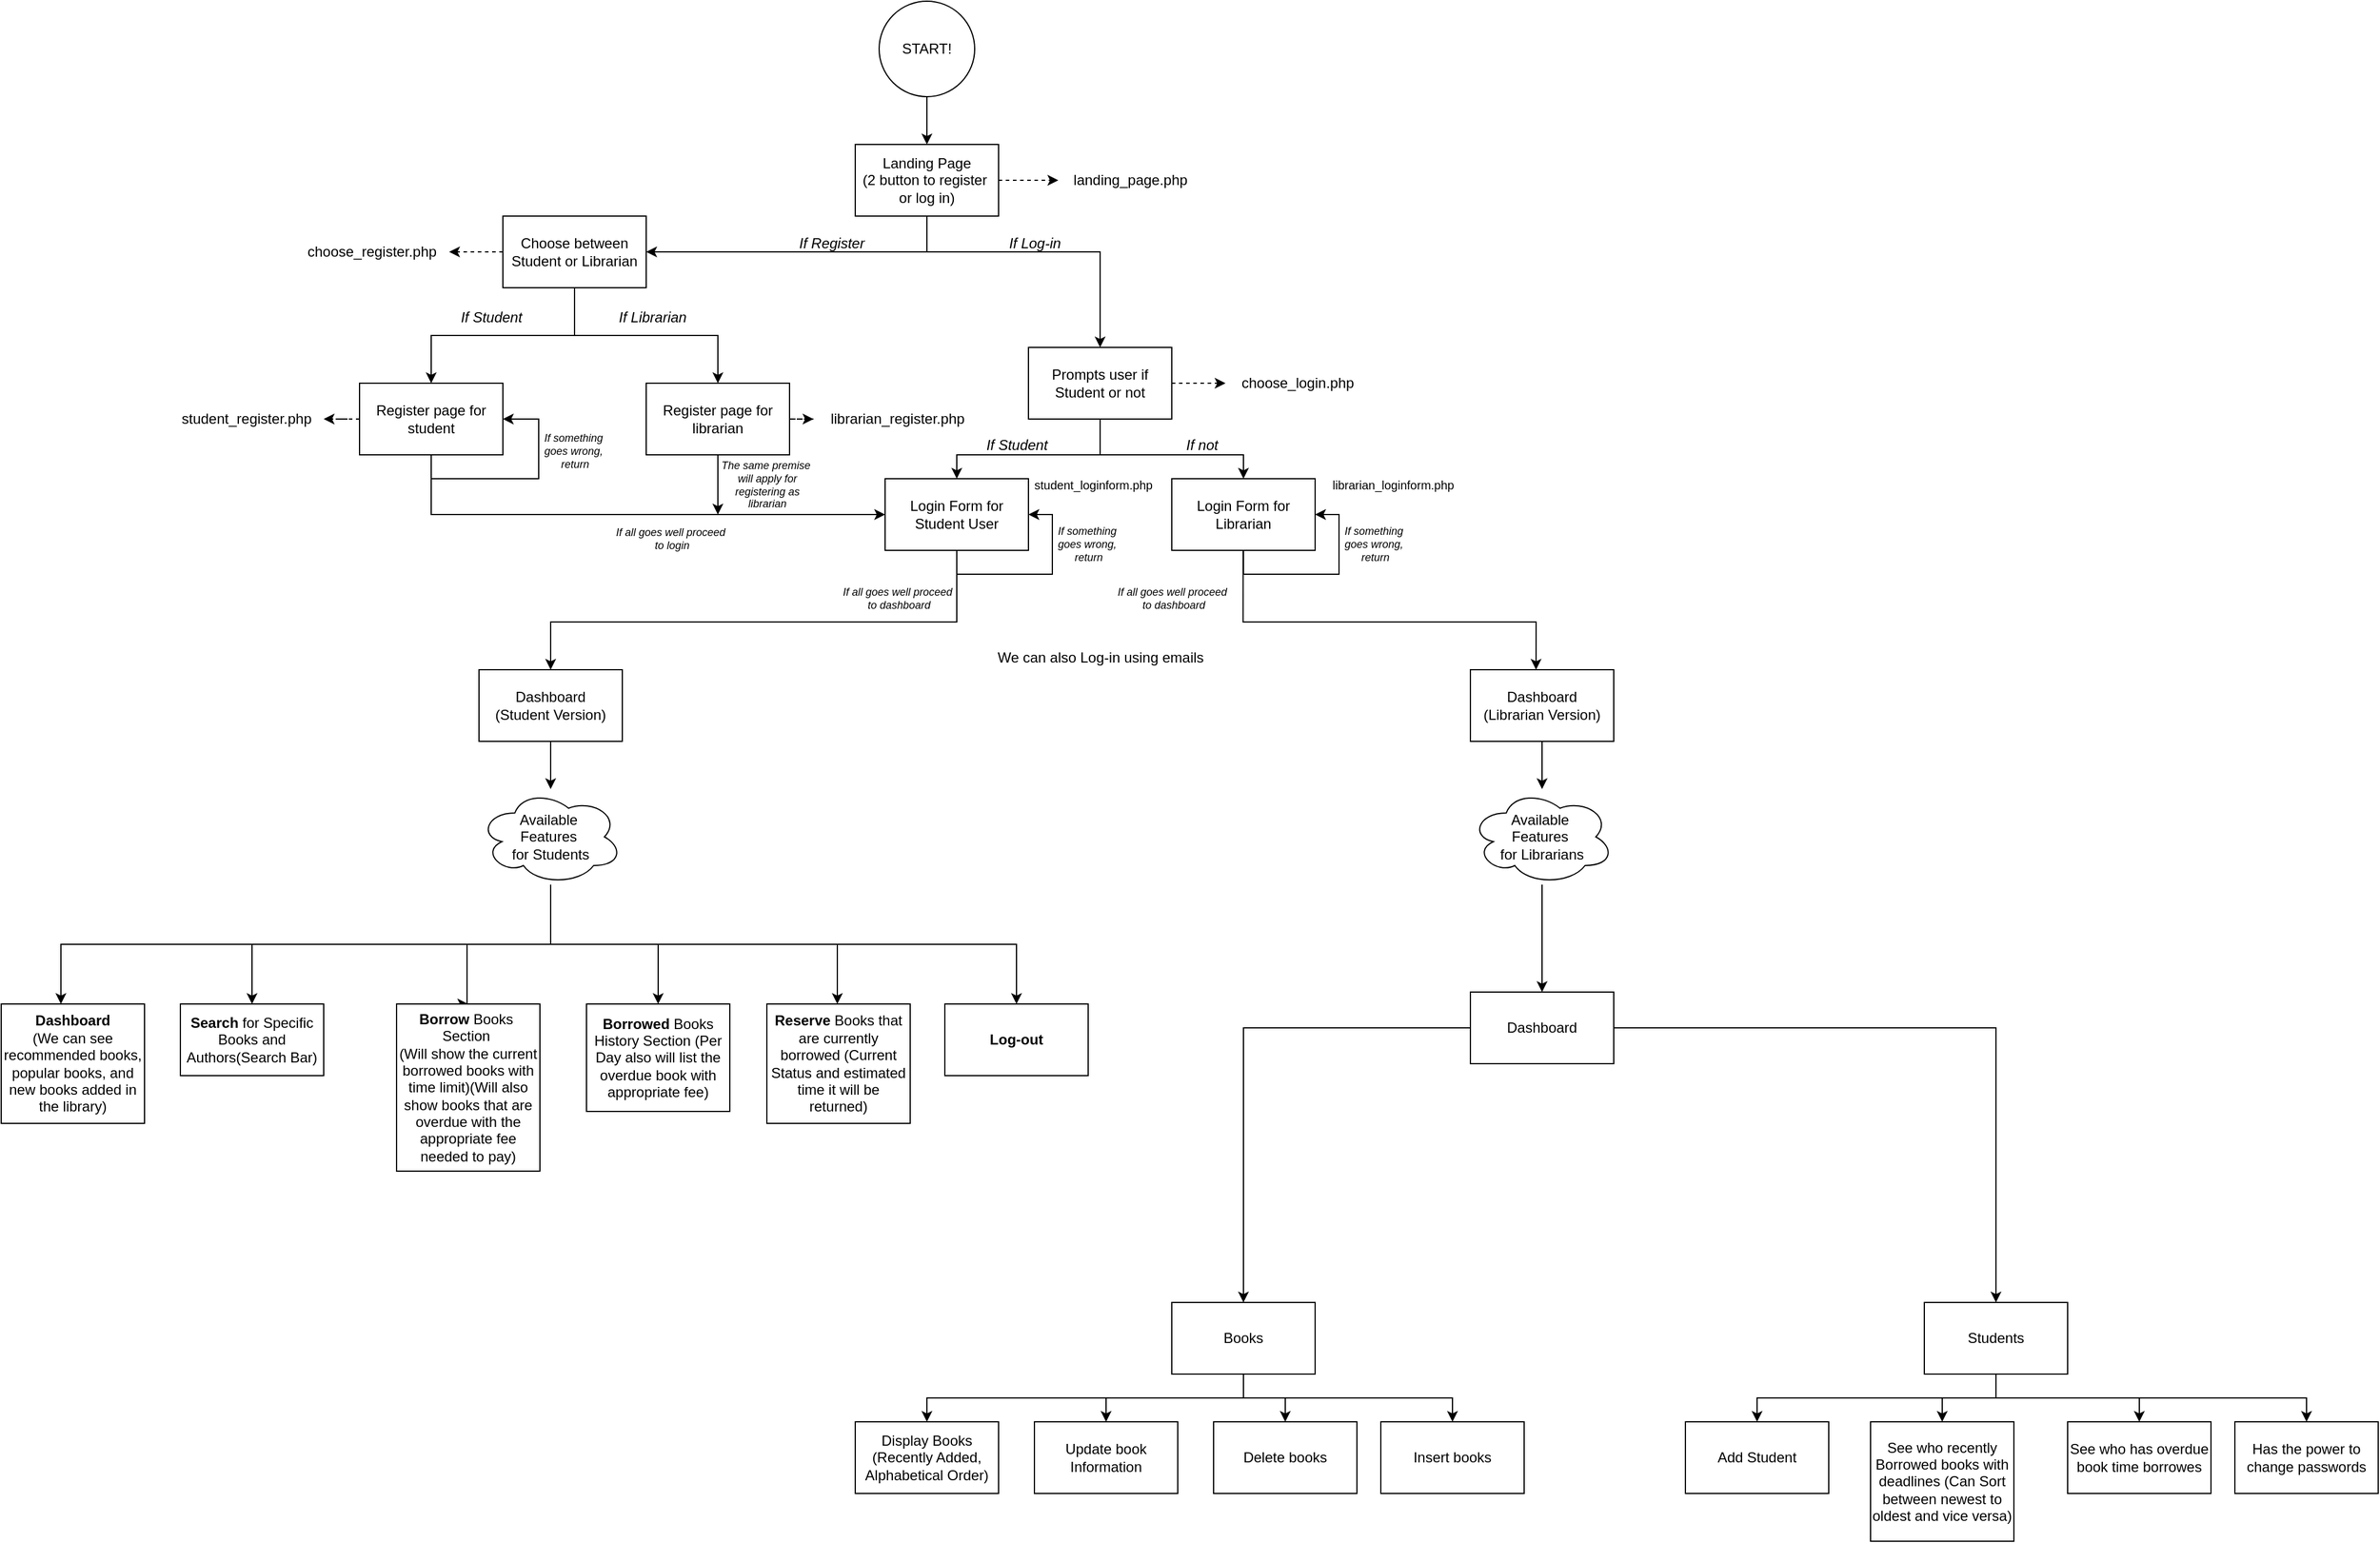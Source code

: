 <mxfile version="24.4.6" type="github">
  <diagram name="Page-1" id="daOz48q7mLsZBS4FevSS">
    <mxGraphModel dx="2440" dy="1025" grid="1" gridSize="10" guides="1" tooltips="1" connect="1" arrows="1" fold="1" page="1" pageScale="1" pageWidth="850" pageHeight="1100" math="0" shadow="0">
      <root>
        <mxCell id="0" />
        <mxCell id="1" parent="0" />
        <mxCell id="rY7omtopvPOVH7R0lRHQ-9" value="" style="edgeStyle=orthogonalEdgeStyle;rounded=0;orthogonalLoop=1;jettySize=auto;html=1;" edge="1" parent="1" source="rY7omtopvPOVH7R0lRHQ-1" target="rY7omtopvPOVH7R0lRHQ-8">
          <mxGeometry relative="1" as="geometry">
            <Array as="points">
              <mxPoint x="425" y="210" />
              <mxPoint x="280" y="210" />
            </Array>
          </mxGeometry>
        </mxCell>
        <mxCell id="rY7omtopvPOVH7R0lRHQ-10" style="edgeStyle=orthogonalEdgeStyle;rounded=0;orthogonalLoop=1;jettySize=auto;html=1;entryX=0.5;entryY=0;entryDx=0;entryDy=0;" edge="1" parent="1" source="rY7omtopvPOVH7R0lRHQ-1" target="rY7omtopvPOVH7R0lRHQ-12">
          <mxGeometry relative="1" as="geometry">
            <mxPoint x="600" y="290" as="targetPoint" />
            <Array as="points">
              <mxPoint x="425" y="210" />
              <mxPoint x="570" y="210" />
            </Array>
          </mxGeometry>
        </mxCell>
        <mxCell id="rY7omtopvPOVH7R0lRHQ-29" value="" style="edgeStyle=orthogonalEdgeStyle;rounded=0;orthogonalLoop=1;jettySize=auto;html=1;dashed=1;" edge="1" parent="1" source="rY7omtopvPOVH7R0lRHQ-1" target="rY7omtopvPOVH7R0lRHQ-28">
          <mxGeometry relative="1" as="geometry" />
        </mxCell>
        <mxCell id="rY7omtopvPOVH7R0lRHQ-1" value="Landing Page&lt;br&gt;&lt;div&gt;(2 button to register&amp;nbsp;&lt;/div&gt;&lt;div&gt;or log in)&lt;/div&gt;" style="rounded=0;whiteSpace=wrap;html=1;" vertex="1" parent="1">
          <mxGeometry x="365" y="120" width="120" height="60" as="geometry" />
        </mxCell>
        <mxCell id="rY7omtopvPOVH7R0lRHQ-7" style="edgeStyle=orthogonalEdgeStyle;rounded=0;orthogonalLoop=1;jettySize=auto;html=1;" edge="1" parent="1" source="rY7omtopvPOVH7R0lRHQ-5" target="rY7omtopvPOVH7R0lRHQ-1">
          <mxGeometry relative="1" as="geometry" />
        </mxCell>
        <mxCell id="rY7omtopvPOVH7R0lRHQ-5" value="START!" style="ellipse;whiteSpace=wrap;html=1;rounded=0;" vertex="1" parent="1">
          <mxGeometry x="385" width="80" height="80" as="geometry" />
        </mxCell>
        <mxCell id="rY7omtopvPOVH7R0lRHQ-23" value="" style="edgeStyle=orthogonalEdgeStyle;rounded=0;orthogonalLoop=1;jettySize=auto;html=1;" edge="1" parent="1" source="rY7omtopvPOVH7R0lRHQ-8" target="rY7omtopvPOVH7R0lRHQ-22">
          <mxGeometry relative="1" as="geometry" />
        </mxCell>
        <mxCell id="rY7omtopvPOVH7R0lRHQ-25" value="" style="edgeStyle=orthogonalEdgeStyle;rounded=0;orthogonalLoop=1;jettySize=auto;html=1;" edge="1" parent="1" source="rY7omtopvPOVH7R0lRHQ-8" target="rY7omtopvPOVH7R0lRHQ-24">
          <mxGeometry relative="1" as="geometry" />
        </mxCell>
        <mxCell id="rY7omtopvPOVH7R0lRHQ-32" value="" style="edgeStyle=orthogonalEdgeStyle;rounded=0;orthogonalLoop=1;jettySize=auto;html=1;dashed=1;" edge="1" parent="1" source="rY7omtopvPOVH7R0lRHQ-8" target="rY7omtopvPOVH7R0lRHQ-30">
          <mxGeometry relative="1" as="geometry" />
        </mxCell>
        <mxCell id="rY7omtopvPOVH7R0lRHQ-8" value="Choose between Student or Librarian" style="whiteSpace=wrap;html=1;rounded=0;" vertex="1" parent="1">
          <mxGeometry x="70" y="180" width="120" height="60" as="geometry" />
        </mxCell>
        <mxCell id="rY7omtopvPOVH7R0lRHQ-17" value="" style="edgeStyle=orthogonalEdgeStyle;rounded=0;orthogonalLoop=1;jettySize=auto;html=1;" edge="1" parent="1" source="rY7omtopvPOVH7R0lRHQ-12" target="rY7omtopvPOVH7R0lRHQ-16">
          <mxGeometry relative="1" as="geometry">
            <Array as="points">
              <mxPoint x="570" y="380" />
              <mxPoint x="450" y="380" />
            </Array>
          </mxGeometry>
        </mxCell>
        <mxCell id="rY7omtopvPOVH7R0lRHQ-38" value="" style="edgeStyle=orthogonalEdgeStyle;rounded=0;orthogonalLoop=1;jettySize=auto;html=1;dashed=1;" edge="1" parent="1" source="rY7omtopvPOVH7R0lRHQ-12" target="rY7omtopvPOVH7R0lRHQ-37">
          <mxGeometry relative="1" as="geometry" />
        </mxCell>
        <mxCell id="rY7omtopvPOVH7R0lRHQ-12" value="Prompts user if Student or not" style="whiteSpace=wrap;html=1;" vertex="1" parent="1">
          <mxGeometry x="510" y="290" width="120" height="60" as="geometry" />
        </mxCell>
        <mxCell id="rY7omtopvPOVH7R0lRHQ-14" value="If Register" style="text;html=1;align=center;verticalAlign=middle;resizable=0;points=[];autosize=1;strokeColor=none;fillColor=none;fontColor=#000000;fontStyle=2" vertex="1" parent="1">
          <mxGeometry x="305" y="188" width="80" height="30" as="geometry" />
        </mxCell>
        <mxCell id="rY7omtopvPOVH7R0lRHQ-15" value="If Log-in" style="text;html=1;align=center;verticalAlign=middle;resizable=0;points=[];autosize=1;strokeColor=none;fillColor=none;fontStyle=2" vertex="1" parent="1">
          <mxGeometry x="480" y="188" width="70" height="30" as="geometry" />
        </mxCell>
        <mxCell id="rY7omtopvPOVH7R0lRHQ-54" value="" style="edgeStyle=orthogonalEdgeStyle;rounded=0;orthogonalLoop=1;jettySize=auto;html=1;entryX=1;entryY=0.5;entryDx=0;entryDy=0;exitX=0.5;exitY=1;exitDx=0;exitDy=0;" edge="1" parent="1" source="rY7omtopvPOVH7R0lRHQ-16" target="rY7omtopvPOVH7R0lRHQ-16">
          <mxGeometry relative="1" as="geometry">
            <mxPoint x="450" y="540.0" as="targetPoint" />
          </mxGeometry>
        </mxCell>
        <mxCell id="rY7omtopvPOVH7R0lRHQ-57" value="" style="edgeStyle=orthogonalEdgeStyle;rounded=0;orthogonalLoop=1;jettySize=auto;html=1;" edge="1" parent="1" source="rY7omtopvPOVH7R0lRHQ-16" target="rY7omtopvPOVH7R0lRHQ-56">
          <mxGeometry relative="1" as="geometry">
            <Array as="points">
              <mxPoint x="450" y="520" />
              <mxPoint x="110" y="520" />
            </Array>
          </mxGeometry>
        </mxCell>
        <mxCell id="rY7omtopvPOVH7R0lRHQ-16" value="Login Form for Student User" style="whiteSpace=wrap;html=1;" vertex="1" parent="1">
          <mxGeometry x="390" y="400" width="120" height="60" as="geometry" />
        </mxCell>
        <mxCell id="rY7omtopvPOVH7R0lRHQ-18" value="If Student" style="text;html=1;align=center;verticalAlign=middle;resizable=0;points=[];autosize=1;strokeColor=none;fillColor=none;fontStyle=2" vertex="1" parent="1">
          <mxGeometry x="465" y="357" width="70" height="30" as="geometry" />
        </mxCell>
        <mxCell id="rY7omtopvPOVH7R0lRHQ-19" value="Login Form for Librarian" style="whiteSpace=wrap;html=1;" vertex="1" parent="1">
          <mxGeometry x="630" y="400" width="120" height="60" as="geometry" />
        </mxCell>
        <mxCell id="rY7omtopvPOVH7R0lRHQ-20" value="" style="edgeStyle=orthogonalEdgeStyle;rounded=0;orthogonalLoop=1;jettySize=auto;html=1;entryX=0.5;entryY=0;entryDx=0;entryDy=0;exitX=0.5;exitY=1;exitDx=0;exitDy=0;" edge="1" parent="1" source="rY7omtopvPOVH7R0lRHQ-12" target="rY7omtopvPOVH7R0lRHQ-19">
          <mxGeometry relative="1" as="geometry">
            <mxPoint x="570" y="350" as="sourcePoint" />
            <mxPoint x="460" y="410" as="targetPoint" />
            <Array as="points">
              <mxPoint x="570" y="380" />
              <mxPoint x="690" y="380" />
            </Array>
          </mxGeometry>
        </mxCell>
        <mxCell id="rY7omtopvPOVH7R0lRHQ-21" value="If not" style="text;html=1;align=center;verticalAlign=middle;resizable=0;points=[];autosize=1;strokeColor=none;fillColor=none;fontStyle=2" vertex="1" parent="1">
          <mxGeometry x="630" y="357" width="50" height="30" as="geometry" />
        </mxCell>
        <mxCell id="rY7omtopvPOVH7R0lRHQ-36" value="" style="edgeStyle=orthogonalEdgeStyle;rounded=0;orthogonalLoop=1;jettySize=auto;html=1;dashed=1;" edge="1" parent="1" source="rY7omtopvPOVH7R0lRHQ-22" target="rY7omtopvPOVH7R0lRHQ-35">
          <mxGeometry relative="1" as="geometry" />
        </mxCell>
        <mxCell id="rY7omtopvPOVH7R0lRHQ-51" style="edgeStyle=orthogonalEdgeStyle;rounded=0;orthogonalLoop=1;jettySize=auto;html=1;" edge="1" parent="1" source="rY7omtopvPOVH7R0lRHQ-22" target="rY7omtopvPOVH7R0lRHQ-50">
          <mxGeometry relative="1" as="geometry">
            <Array as="points">
              <mxPoint x="250" y="420" />
              <mxPoint x="250" y="420" />
            </Array>
          </mxGeometry>
        </mxCell>
        <mxCell id="rY7omtopvPOVH7R0lRHQ-22" value="Register page for librarian" style="whiteSpace=wrap;html=1;rounded=0;" vertex="1" parent="1">
          <mxGeometry x="190" y="320" width="120" height="60" as="geometry" />
        </mxCell>
        <mxCell id="rY7omtopvPOVH7R0lRHQ-34" value="" style="edgeStyle=orthogonalEdgeStyle;rounded=0;orthogonalLoop=1;jettySize=auto;html=1;dashed=1;" edge="1" parent="1" source="rY7omtopvPOVH7R0lRHQ-24" target="rY7omtopvPOVH7R0lRHQ-33">
          <mxGeometry relative="1" as="geometry" />
        </mxCell>
        <mxCell id="rY7omtopvPOVH7R0lRHQ-42" value="" style="edgeStyle=orthogonalEdgeStyle;rounded=0;orthogonalLoop=1;jettySize=auto;html=1;entryX=1;entryY=0.5;entryDx=0;entryDy=0;exitX=0.5;exitY=1;exitDx=0;exitDy=0;" edge="1" parent="1" target="rY7omtopvPOVH7R0lRHQ-24">
          <mxGeometry relative="1" as="geometry">
            <mxPoint x="19.99" y="379.99" as="sourcePoint" />
            <mxPoint x="79.99" y="349.99" as="targetPoint" />
            <Array as="points">
              <mxPoint x="10" y="380" />
              <mxPoint x="10" y="400" />
              <mxPoint x="100" y="400" />
              <mxPoint x="100" y="350" />
            </Array>
          </mxGeometry>
        </mxCell>
        <mxCell id="rY7omtopvPOVH7R0lRHQ-49" value="" style="edgeStyle=orthogonalEdgeStyle;rounded=0;orthogonalLoop=1;jettySize=auto;html=1;entryX=0;entryY=0.5;entryDx=0;entryDy=0;exitX=0.5;exitY=1;exitDx=0;exitDy=0;" edge="1" parent="1" source="rY7omtopvPOVH7R0lRHQ-24" target="rY7omtopvPOVH7R0lRHQ-16">
          <mxGeometry relative="1" as="geometry">
            <mxPoint x="10" y="470" as="targetPoint" />
          </mxGeometry>
        </mxCell>
        <mxCell id="rY7omtopvPOVH7R0lRHQ-24" value="Register page for student" style="whiteSpace=wrap;html=1;rounded=0;" vertex="1" parent="1">
          <mxGeometry x="-50" y="320" width="120" height="60" as="geometry" />
        </mxCell>
        <mxCell id="rY7omtopvPOVH7R0lRHQ-26" value="If Student" style="text;html=1;align=center;verticalAlign=middle;resizable=0;points=[];autosize=1;strokeColor=none;fillColor=none;fontStyle=2" vertex="1" parent="1">
          <mxGeometry x="25" y="250" width="70" height="30" as="geometry" />
        </mxCell>
        <mxCell id="rY7omtopvPOVH7R0lRHQ-27" value="If Librarian" style="text;html=1;align=center;verticalAlign=middle;resizable=0;points=[];autosize=1;strokeColor=none;fillColor=none;fontStyle=2" vertex="1" parent="1">
          <mxGeometry x="155" y="250" width="80" height="30" as="geometry" />
        </mxCell>
        <mxCell id="rY7omtopvPOVH7R0lRHQ-28" value="landing_page.php" style="text;html=1;align=center;verticalAlign=middle;resizable=0;points=[];autosize=1;strokeColor=none;fillColor=none;" vertex="1" parent="1">
          <mxGeometry x="535" y="135" width="120" height="30" as="geometry" />
        </mxCell>
        <mxCell id="rY7omtopvPOVH7R0lRHQ-30" value="choose_register.php" style="text;html=1;align=center;verticalAlign=middle;resizable=0;points=[];autosize=1;strokeColor=none;fillColor=none;" vertex="1" parent="1">
          <mxGeometry x="-105" y="195" width="130" height="30" as="geometry" />
        </mxCell>
        <mxCell id="rY7omtopvPOVH7R0lRHQ-33" value="student_register.php" style="text;html=1;align=center;verticalAlign=middle;resizable=0;points=[];autosize=1;strokeColor=none;fillColor=none;" vertex="1" parent="1">
          <mxGeometry x="-210" y="335" width="130" height="30" as="geometry" />
        </mxCell>
        <mxCell id="rY7omtopvPOVH7R0lRHQ-35" value="librarian_register.php" style="text;html=1;align=center;verticalAlign=middle;resizable=0;points=[];autosize=1;strokeColor=none;fillColor=none;" vertex="1" parent="1">
          <mxGeometry x="330" y="335" width="140" height="30" as="geometry" />
        </mxCell>
        <mxCell id="rY7omtopvPOVH7R0lRHQ-37" value="choose_login.php" style="text;html=1;align=center;verticalAlign=middle;resizable=0;points=[];autosize=1;strokeColor=none;fillColor=none;" vertex="1" parent="1">
          <mxGeometry x="675" y="305" width="120" height="30" as="geometry" />
        </mxCell>
        <mxCell id="rY7omtopvPOVH7R0lRHQ-44" value="&lt;div&gt;&lt;i style=&quot;font-size: 9px;&quot;&gt;If something&amp;nbsp;&lt;/i&gt;&lt;/div&gt;&lt;div&gt;&lt;i style=&quot;font-size: 9px;&quot;&gt;goes wrong,&amp;nbsp;&lt;/i&gt;&lt;/div&gt;&lt;div&gt;&lt;i style=&quot;font-size: 9px;&quot;&gt;return&lt;br&gt;&lt;/i&gt;&lt;/div&gt;" style="text;html=1;align=center;verticalAlign=middle;resizable=0;points=[];autosize=1;strokeColor=none;fillColor=none;fontSize=9;" vertex="1" parent="1">
          <mxGeometry x="90" y="352" width="80" height="50" as="geometry" />
        </mxCell>
        <mxCell id="rY7omtopvPOVH7R0lRHQ-50" value="&lt;div&gt;If all goes well proceed&lt;/div&gt;&lt;div&gt;&amp;nbsp;to login&lt;/div&gt;" style="text;html=1;align=center;verticalAlign=middle;resizable=0;points=[];autosize=1;strokeColor=none;fillColor=none;fontSize=9;fontStyle=2" vertex="1" parent="1">
          <mxGeometry x="150" y="430" width="120" height="40" as="geometry" />
        </mxCell>
        <mxCell id="rY7omtopvPOVH7R0lRHQ-52" value="&lt;div&gt;The same premise&amp;nbsp;&lt;/div&gt;&lt;div&gt;will apply for&lt;/div&gt;&lt;div&gt;&amp;nbsp;registering as&amp;nbsp;&lt;/div&gt;&lt;div&gt;librarian&lt;/div&gt;" style="text;html=1;align=center;verticalAlign=middle;resizable=0;points=[];autosize=1;strokeColor=none;fillColor=none;fontSize=9;fontStyle=2" vertex="1" parent="1">
          <mxGeometry x="241" y="375" width="100" height="60" as="geometry" />
        </mxCell>
        <mxCell id="rY7omtopvPOVH7R0lRHQ-55" value="&lt;div&gt;&lt;i style=&quot;font-size: 9px;&quot;&gt;If something&amp;nbsp;&lt;/i&gt;&lt;/div&gt;&lt;div&gt;&lt;i style=&quot;font-size: 9px;&quot;&gt;goes wrong,&amp;nbsp;&lt;/i&gt;&lt;/div&gt;&lt;div&gt;&lt;i style=&quot;font-size: 9px;&quot;&gt;return&lt;br&gt;&lt;/i&gt;&lt;/div&gt;" style="text;html=1;align=center;verticalAlign=middle;resizable=0;points=[];autosize=1;strokeColor=none;fillColor=none;fontSize=9;" vertex="1" parent="1">
          <mxGeometry x="520" y="430" width="80" height="50" as="geometry" />
        </mxCell>
        <mxCell id="rY7omtopvPOVH7R0lRHQ-71" value="" style="edgeStyle=orthogonalEdgeStyle;rounded=0;orthogonalLoop=1;jettySize=auto;html=1;" edge="1" parent="1" source="rY7omtopvPOVH7R0lRHQ-56" target="rY7omtopvPOVH7R0lRHQ-70">
          <mxGeometry relative="1" as="geometry" />
        </mxCell>
        <mxCell id="rY7omtopvPOVH7R0lRHQ-56" value="Dashboard&lt;br&gt;(Student Version)" style="whiteSpace=wrap;html=1;" vertex="1" parent="1">
          <mxGeometry x="50" y="560" width="120" height="60" as="geometry" />
        </mxCell>
        <mxCell id="rY7omtopvPOVH7R0lRHQ-58" value="&lt;div&gt;If all goes well proceed&lt;/div&gt;&lt;div&gt;&amp;nbsp;to dashboard&lt;br&gt;&lt;/div&gt;" style="text;html=1;align=center;verticalAlign=middle;resizable=0;points=[];autosize=1;strokeColor=none;fillColor=none;fontSize=9;fontStyle=2" vertex="1" parent="1">
          <mxGeometry x="340" y="480" width="120" height="40" as="geometry" />
        </mxCell>
        <mxCell id="rY7omtopvPOVH7R0lRHQ-59" value="" style="edgeStyle=orthogonalEdgeStyle;rounded=0;orthogonalLoop=1;jettySize=auto;html=1;entryX=1;entryY=0.5;entryDx=0;entryDy=0;exitX=0.5;exitY=1;exitDx=0;exitDy=0;" edge="1" parent="1" source="rY7omtopvPOVH7R0lRHQ-19" target="rY7omtopvPOVH7R0lRHQ-19">
          <mxGeometry relative="1" as="geometry">
            <mxPoint x="704.76" y="479.51" as="sourcePoint" />
            <mxPoint x="764.76" y="449.51" as="targetPoint" />
          </mxGeometry>
        </mxCell>
        <mxCell id="rY7omtopvPOVH7R0lRHQ-60" value="&lt;div&gt;&lt;i style=&quot;font-size: 9px;&quot;&gt;If something&amp;nbsp;&lt;/i&gt;&lt;/div&gt;&lt;div&gt;&lt;i style=&quot;font-size: 9px;&quot;&gt;goes wrong,&amp;nbsp;&lt;/i&gt;&lt;/div&gt;&lt;div&gt;&lt;i style=&quot;font-size: 9px;&quot;&gt;return&lt;br&gt;&lt;/i&gt;&lt;/div&gt;" style="text;html=1;align=center;verticalAlign=middle;resizable=0;points=[];autosize=1;strokeColor=none;fillColor=none;fontSize=9;" vertex="1" parent="1">
          <mxGeometry x="760" y="430" width="80" height="50" as="geometry" />
        </mxCell>
        <mxCell id="rY7omtopvPOVH7R0lRHQ-73" value="" style="edgeStyle=orthogonalEdgeStyle;rounded=0;orthogonalLoop=1;jettySize=auto;html=1;" edge="1" parent="1" source="rY7omtopvPOVH7R0lRHQ-61" target="rY7omtopvPOVH7R0lRHQ-72">
          <mxGeometry relative="1" as="geometry" />
        </mxCell>
        <mxCell id="rY7omtopvPOVH7R0lRHQ-61" value="Dashboard&lt;br&gt;(Librarian Version)" style="whiteSpace=wrap;html=1;" vertex="1" parent="1">
          <mxGeometry x="880" y="560" width="120" height="60" as="geometry" />
        </mxCell>
        <mxCell id="rY7omtopvPOVH7R0lRHQ-62" value="" style="edgeStyle=orthogonalEdgeStyle;rounded=0;orthogonalLoop=1;jettySize=auto;html=1;entryX=0.458;entryY=0;entryDx=0;entryDy=0;entryPerimeter=0;" edge="1" parent="1" target="rY7omtopvPOVH7R0lRHQ-61">
          <mxGeometry relative="1" as="geometry">
            <mxPoint x="689.74" y="460" as="sourcePoint" />
            <mxPoint x="689.74" y="540" as="targetPoint" />
            <Array as="points">
              <mxPoint x="690" y="520" />
              <mxPoint x="935" y="520" />
            </Array>
          </mxGeometry>
        </mxCell>
        <mxCell id="rY7omtopvPOVH7R0lRHQ-63" value="&lt;div&gt;If all goes well proceed&lt;/div&gt;&lt;div&gt;&amp;nbsp;to dashboard&lt;br&gt;&lt;/div&gt;" style="text;html=1;align=center;verticalAlign=middle;resizable=0;points=[];autosize=1;strokeColor=none;fillColor=none;fontSize=9;fontStyle=2" vertex="1" parent="1">
          <mxGeometry x="570" y="480" width="120" height="40" as="geometry" />
        </mxCell>
        <mxCell id="rY7omtopvPOVH7R0lRHQ-66" value="&lt;div style=&quot;font-size: 10px;&quot;&gt;student_loginform.php&lt;/div&gt;" style="text;html=1;align=center;verticalAlign=middle;resizable=0;points=[];autosize=1;strokeColor=none;fillColor=none;fontSize=10;" vertex="1" parent="1">
          <mxGeometry x="504" y="390" width="120" height="30" as="geometry" />
        </mxCell>
        <mxCell id="rY7omtopvPOVH7R0lRHQ-67" value="&lt;div style=&quot;font-size: 10px;&quot;&gt;librarian_loginform.php&lt;/div&gt;" style="text;html=1;align=center;verticalAlign=middle;resizable=0;points=[];autosize=1;strokeColor=none;fillColor=none;fontSize=10;" vertex="1" parent="1">
          <mxGeometry x="750" y="390" width="130" height="30" as="geometry" />
        </mxCell>
        <mxCell id="rY7omtopvPOVH7R0lRHQ-75" value="" style="edgeStyle=orthogonalEdgeStyle;rounded=0;orthogonalLoop=1;jettySize=auto;html=1;" edge="1" parent="1" source="rY7omtopvPOVH7R0lRHQ-70" target="rY7omtopvPOVH7R0lRHQ-74">
          <mxGeometry relative="1" as="geometry">
            <Array as="points">
              <mxPoint x="110" y="790" />
              <mxPoint x="-300" y="790" />
            </Array>
          </mxGeometry>
        </mxCell>
        <mxCell id="rY7omtopvPOVH7R0lRHQ-77" value="" style="edgeStyle=orthogonalEdgeStyle;rounded=0;orthogonalLoop=1;jettySize=auto;html=1;" edge="1" parent="1" source="rY7omtopvPOVH7R0lRHQ-70" target="rY7omtopvPOVH7R0lRHQ-76">
          <mxGeometry relative="1" as="geometry">
            <Array as="points">
              <mxPoint x="110" y="790" />
              <mxPoint x="-140" y="790" />
            </Array>
          </mxGeometry>
        </mxCell>
        <mxCell id="rY7omtopvPOVH7R0lRHQ-81" value="" style="edgeStyle=orthogonalEdgeStyle;rounded=0;orthogonalLoop=1;jettySize=auto;html=1;entryX=0.5;entryY=0;entryDx=0;entryDy=0;" edge="1" parent="1" source="rY7omtopvPOVH7R0lRHQ-70" target="rY7omtopvPOVH7R0lRHQ-78">
          <mxGeometry relative="1" as="geometry">
            <Array as="points">
              <mxPoint x="110" y="790" />
              <mxPoint x="40" y="790" />
              <mxPoint x="40" y="840" />
            </Array>
          </mxGeometry>
        </mxCell>
        <mxCell id="rY7omtopvPOVH7R0lRHQ-85" value="" style="edgeStyle=orthogonalEdgeStyle;rounded=0;orthogonalLoop=1;jettySize=auto;html=1;" edge="1" parent="1" source="rY7omtopvPOVH7R0lRHQ-70" target="rY7omtopvPOVH7R0lRHQ-84">
          <mxGeometry relative="1" as="geometry">
            <Array as="points">
              <mxPoint x="110" y="790" />
              <mxPoint x="350" y="790" />
            </Array>
          </mxGeometry>
        </mxCell>
        <mxCell id="rY7omtopvPOVH7R0lRHQ-86" value="" style="edgeStyle=orthogonalEdgeStyle;rounded=0;orthogonalLoop=1;jettySize=auto;html=1;" edge="1" parent="1" source="rY7omtopvPOVH7R0lRHQ-70" target="rY7omtopvPOVH7R0lRHQ-82">
          <mxGeometry relative="1" as="geometry" />
        </mxCell>
        <mxCell id="rY7omtopvPOVH7R0lRHQ-88" value="" style="edgeStyle=orthogonalEdgeStyle;rounded=0;orthogonalLoop=1;jettySize=auto;html=1;" edge="1" parent="1" source="rY7omtopvPOVH7R0lRHQ-70" target="rY7omtopvPOVH7R0lRHQ-87">
          <mxGeometry relative="1" as="geometry">
            <Array as="points">
              <mxPoint x="110" y="790" />
              <mxPoint x="500" y="790" />
            </Array>
          </mxGeometry>
        </mxCell>
        <mxCell id="rY7omtopvPOVH7R0lRHQ-70" value="&lt;div&gt;Available&amp;nbsp;&lt;/div&gt;&lt;div&gt;Features&amp;nbsp;&lt;/div&gt;&lt;div&gt;for Students&lt;/div&gt;" style="ellipse;shape=cloud;whiteSpace=wrap;html=1;" vertex="1" parent="1">
          <mxGeometry x="50" y="660" width="120" height="80" as="geometry" />
        </mxCell>
        <mxCell id="rY7omtopvPOVH7R0lRHQ-94" value="" style="edgeStyle=orthogonalEdgeStyle;rounded=0;orthogonalLoop=1;jettySize=auto;html=1;" edge="1" parent="1" source="rY7omtopvPOVH7R0lRHQ-72">
          <mxGeometry relative="1" as="geometry">
            <mxPoint x="940" y="830" as="targetPoint" />
          </mxGeometry>
        </mxCell>
        <mxCell id="rY7omtopvPOVH7R0lRHQ-72" value="&lt;div&gt;Available&amp;nbsp;&lt;/div&gt;&lt;div&gt;Features&amp;nbsp;&lt;/div&gt;&lt;div&gt;for Librarians&lt;/div&gt;" style="ellipse;shape=cloud;whiteSpace=wrap;html=1;" vertex="1" parent="1">
          <mxGeometry x="880" y="660" width="120" height="80" as="geometry" />
        </mxCell>
        <mxCell id="rY7omtopvPOVH7R0lRHQ-74" value="&lt;b&gt;Dashboard&lt;/b&gt;&lt;br&gt;(We can see recommended books, popular books, and new books added in the library)" style="whiteSpace=wrap;html=1;" vertex="1" parent="1">
          <mxGeometry x="-350" y="840" width="120" height="100" as="geometry" />
        </mxCell>
        <mxCell id="rY7omtopvPOVH7R0lRHQ-76" value="&lt;b&gt;Search&lt;/b&gt; for Specific Books and Authors(Search Bar)" style="whiteSpace=wrap;html=1;" vertex="1" parent="1">
          <mxGeometry x="-200" y="840" width="120" height="60" as="geometry" />
        </mxCell>
        <mxCell id="rY7omtopvPOVH7R0lRHQ-78" value="&lt;div&gt;&lt;b&gt;Borrow&lt;/b&gt; Books&amp;nbsp;&lt;/div&gt;&lt;div&gt;Section&amp;nbsp;&lt;/div&gt;&lt;div&gt;(Will show the current borrowed books with time limit)(Will also show books that are overdue with the appropriate fee needed to pay)&lt;br&gt;&lt;/div&gt;" style="whiteSpace=wrap;html=1;" vertex="1" parent="1">
          <mxGeometry x="-19" y="840" width="120" height="140" as="geometry" />
        </mxCell>
        <mxCell id="rY7omtopvPOVH7R0lRHQ-82" value="&lt;b&gt;Borrowed&lt;/b&gt; Books &lt;br&gt;History Section (Per Day also will list the overdue book with appropriate fee)" style="whiteSpace=wrap;html=1;" vertex="1" parent="1">
          <mxGeometry x="140" y="840" width="120" height="90" as="geometry" />
        </mxCell>
        <mxCell id="rY7omtopvPOVH7R0lRHQ-84" value="&lt;b&gt;Reserve&lt;/b&gt; Books that&lt;br&gt;are currently borrowed (Current Status and estimated time it will be returned)" style="whiteSpace=wrap;html=1;" vertex="1" parent="1">
          <mxGeometry x="291" y="840" width="120" height="100" as="geometry" />
        </mxCell>
        <mxCell id="rY7omtopvPOVH7R0lRHQ-87" value="&lt;b&gt;Log-out&lt;/b&gt;" style="whiteSpace=wrap;html=1;" vertex="1" parent="1">
          <mxGeometry x="440" y="840" width="120" height="60" as="geometry" />
        </mxCell>
        <mxCell id="rY7omtopvPOVH7R0lRHQ-104" style="edgeStyle=orthogonalEdgeStyle;rounded=0;orthogonalLoop=1;jettySize=auto;html=1;entryX=0.5;entryY=0;entryDx=0;entryDy=0;" edge="1" parent="1" source="rY7omtopvPOVH7R0lRHQ-90" target="rY7omtopvPOVH7R0lRHQ-99">
          <mxGeometry relative="1" as="geometry" />
        </mxCell>
        <mxCell id="rY7omtopvPOVH7R0lRHQ-105" style="edgeStyle=orthogonalEdgeStyle;rounded=0;orthogonalLoop=1;jettySize=auto;html=1;entryX=0.5;entryY=0;entryDx=0;entryDy=0;" edge="1" parent="1" source="rY7omtopvPOVH7R0lRHQ-90" target="rY7omtopvPOVH7R0lRHQ-100">
          <mxGeometry relative="1" as="geometry" />
        </mxCell>
        <mxCell id="rY7omtopvPOVH7R0lRHQ-90" value="&lt;div&gt;Dashboard&lt;/div&gt;" style="whiteSpace=wrap;html=1;" vertex="1" parent="1">
          <mxGeometry x="880" y="830" width="120" height="60" as="geometry" />
        </mxCell>
        <mxCell id="rY7omtopvPOVH7R0lRHQ-95" value="Add Student" style="whiteSpace=wrap;html=1;" vertex="1" parent="1">
          <mxGeometry x="1060" y="1190" width="120" height="60" as="geometry" />
        </mxCell>
        <mxCell id="rY7omtopvPOVH7R0lRHQ-97" value="Update book Information " style="whiteSpace=wrap;html=1;" vertex="1" parent="1">
          <mxGeometry x="515" y="1190" width="120" height="60" as="geometry" />
        </mxCell>
        <mxCell id="rY7omtopvPOVH7R0lRHQ-106" style="edgeStyle=orthogonalEdgeStyle;rounded=0;orthogonalLoop=1;jettySize=auto;html=1;entryX=0.5;entryY=0;entryDx=0;entryDy=0;" edge="1" parent="1" source="rY7omtopvPOVH7R0lRHQ-99" target="rY7omtopvPOVH7R0lRHQ-101">
          <mxGeometry relative="1" as="geometry">
            <Array as="points">
              <mxPoint x="690" y="1170" />
              <mxPoint x="425" y="1170" />
            </Array>
          </mxGeometry>
        </mxCell>
        <mxCell id="rY7omtopvPOVH7R0lRHQ-107" style="edgeStyle=orthogonalEdgeStyle;rounded=0;orthogonalLoop=1;jettySize=auto;html=1;entryX=0.5;entryY=0;entryDx=0;entryDy=0;" edge="1" parent="1" source="rY7omtopvPOVH7R0lRHQ-99" target="rY7omtopvPOVH7R0lRHQ-97">
          <mxGeometry relative="1" as="geometry" />
        </mxCell>
        <mxCell id="rY7omtopvPOVH7R0lRHQ-108" style="edgeStyle=orthogonalEdgeStyle;rounded=0;orthogonalLoop=1;jettySize=auto;html=1;entryX=0.5;entryY=0;entryDx=0;entryDy=0;" edge="1" parent="1" source="rY7omtopvPOVH7R0lRHQ-99" target="rY7omtopvPOVH7R0lRHQ-102">
          <mxGeometry relative="1" as="geometry" />
        </mxCell>
        <mxCell id="rY7omtopvPOVH7R0lRHQ-109" style="edgeStyle=orthogonalEdgeStyle;rounded=0;orthogonalLoop=1;jettySize=auto;html=1;" edge="1" parent="1" source="rY7omtopvPOVH7R0lRHQ-99" target="rY7omtopvPOVH7R0lRHQ-103">
          <mxGeometry relative="1" as="geometry">
            <Array as="points">
              <mxPoint x="690" y="1170" />
              <mxPoint x="865" y="1170" />
            </Array>
          </mxGeometry>
        </mxCell>
        <mxCell id="rY7omtopvPOVH7R0lRHQ-99" value="Books" style="whiteSpace=wrap;html=1;" vertex="1" parent="1">
          <mxGeometry x="630" y="1090" width="120" height="60" as="geometry" />
        </mxCell>
        <mxCell id="rY7omtopvPOVH7R0lRHQ-110" style="edgeStyle=orthogonalEdgeStyle;rounded=0;orthogonalLoop=1;jettySize=auto;html=1;entryX=0.5;entryY=0;entryDx=0;entryDy=0;" edge="1" parent="1" source="rY7omtopvPOVH7R0lRHQ-100" target="rY7omtopvPOVH7R0lRHQ-95">
          <mxGeometry relative="1" as="geometry">
            <Array as="points">
              <mxPoint x="1320" y="1170" />
              <mxPoint x="1120" y="1170" />
            </Array>
          </mxGeometry>
        </mxCell>
        <mxCell id="rY7omtopvPOVH7R0lRHQ-112" style="edgeStyle=orthogonalEdgeStyle;rounded=0;orthogonalLoop=1;jettySize=auto;html=1;entryX=0.5;entryY=0;entryDx=0;entryDy=0;" edge="1" parent="1" source="rY7omtopvPOVH7R0lRHQ-100" target="rY7omtopvPOVH7R0lRHQ-111">
          <mxGeometry relative="1" as="geometry" />
        </mxCell>
        <mxCell id="rY7omtopvPOVH7R0lRHQ-114" style="edgeStyle=orthogonalEdgeStyle;rounded=0;orthogonalLoop=1;jettySize=auto;html=1;entryX=0.5;entryY=0;entryDx=0;entryDy=0;" edge="1" parent="1" source="rY7omtopvPOVH7R0lRHQ-100" target="rY7omtopvPOVH7R0lRHQ-113">
          <mxGeometry relative="1" as="geometry" />
        </mxCell>
        <mxCell id="rY7omtopvPOVH7R0lRHQ-115" style="edgeStyle=orthogonalEdgeStyle;rounded=0;orthogonalLoop=1;jettySize=auto;html=1;entryX=0.5;entryY=0;entryDx=0;entryDy=0;" edge="1" parent="1" source="rY7omtopvPOVH7R0lRHQ-100" target="rY7omtopvPOVH7R0lRHQ-116">
          <mxGeometry relative="1" as="geometry">
            <mxPoint x="1570" y="1200" as="targetPoint" />
            <Array as="points">
              <mxPoint x="1320" y="1170" />
              <mxPoint x="1580" y="1170" />
            </Array>
          </mxGeometry>
        </mxCell>
        <mxCell id="rY7omtopvPOVH7R0lRHQ-100" value="Students" style="whiteSpace=wrap;html=1;" vertex="1" parent="1">
          <mxGeometry x="1260" y="1090" width="120" height="60" as="geometry" />
        </mxCell>
        <mxCell id="rY7omtopvPOVH7R0lRHQ-101" value="&lt;div&gt;Display Books&lt;/div&gt;&lt;div&gt;(Recently Added, Alphabetical Order)&lt;/div&gt;" style="whiteSpace=wrap;html=1;" vertex="1" parent="1">
          <mxGeometry x="365" y="1190" width="120" height="60" as="geometry" />
        </mxCell>
        <mxCell id="rY7omtopvPOVH7R0lRHQ-102" value="Delete books " style="whiteSpace=wrap;html=1;" vertex="1" parent="1">
          <mxGeometry x="665" y="1190" width="120" height="60" as="geometry" />
        </mxCell>
        <mxCell id="rY7omtopvPOVH7R0lRHQ-103" value="Insert books " style="whiteSpace=wrap;html=1;" vertex="1" parent="1">
          <mxGeometry x="805" y="1190" width="120" height="60" as="geometry" />
        </mxCell>
        <mxCell id="rY7omtopvPOVH7R0lRHQ-111" value="See who recently Borrowed books with deadlines (Can Sort between newest to oldest and vice versa)" style="whiteSpace=wrap;html=1;" vertex="1" parent="1">
          <mxGeometry x="1215" y="1190" width="120" height="100" as="geometry" />
        </mxCell>
        <mxCell id="rY7omtopvPOVH7R0lRHQ-113" value="See who has overdue book time borrowes" style="whiteSpace=wrap;html=1;" vertex="1" parent="1">
          <mxGeometry x="1380" y="1190" width="120" height="60" as="geometry" />
        </mxCell>
        <mxCell id="rY7omtopvPOVH7R0lRHQ-116" value="Has the power to change passwords" style="whiteSpace=wrap;html=1;" vertex="1" parent="1">
          <mxGeometry x="1520" y="1190" width="120" height="60" as="geometry" />
        </mxCell>
        <mxCell id="rY7omtopvPOVH7R0lRHQ-117" value="&lt;div&gt;We can also Log-in using emails&lt;/div&gt;" style="text;html=1;align=center;verticalAlign=middle;resizable=0;points=[];autosize=1;strokeColor=none;fillColor=none;" vertex="1" parent="1">
          <mxGeometry x="470" y="535" width="200" height="30" as="geometry" />
        </mxCell>
      </root>
    </mxGraphModel>
  </diagram>
</mxfile>
